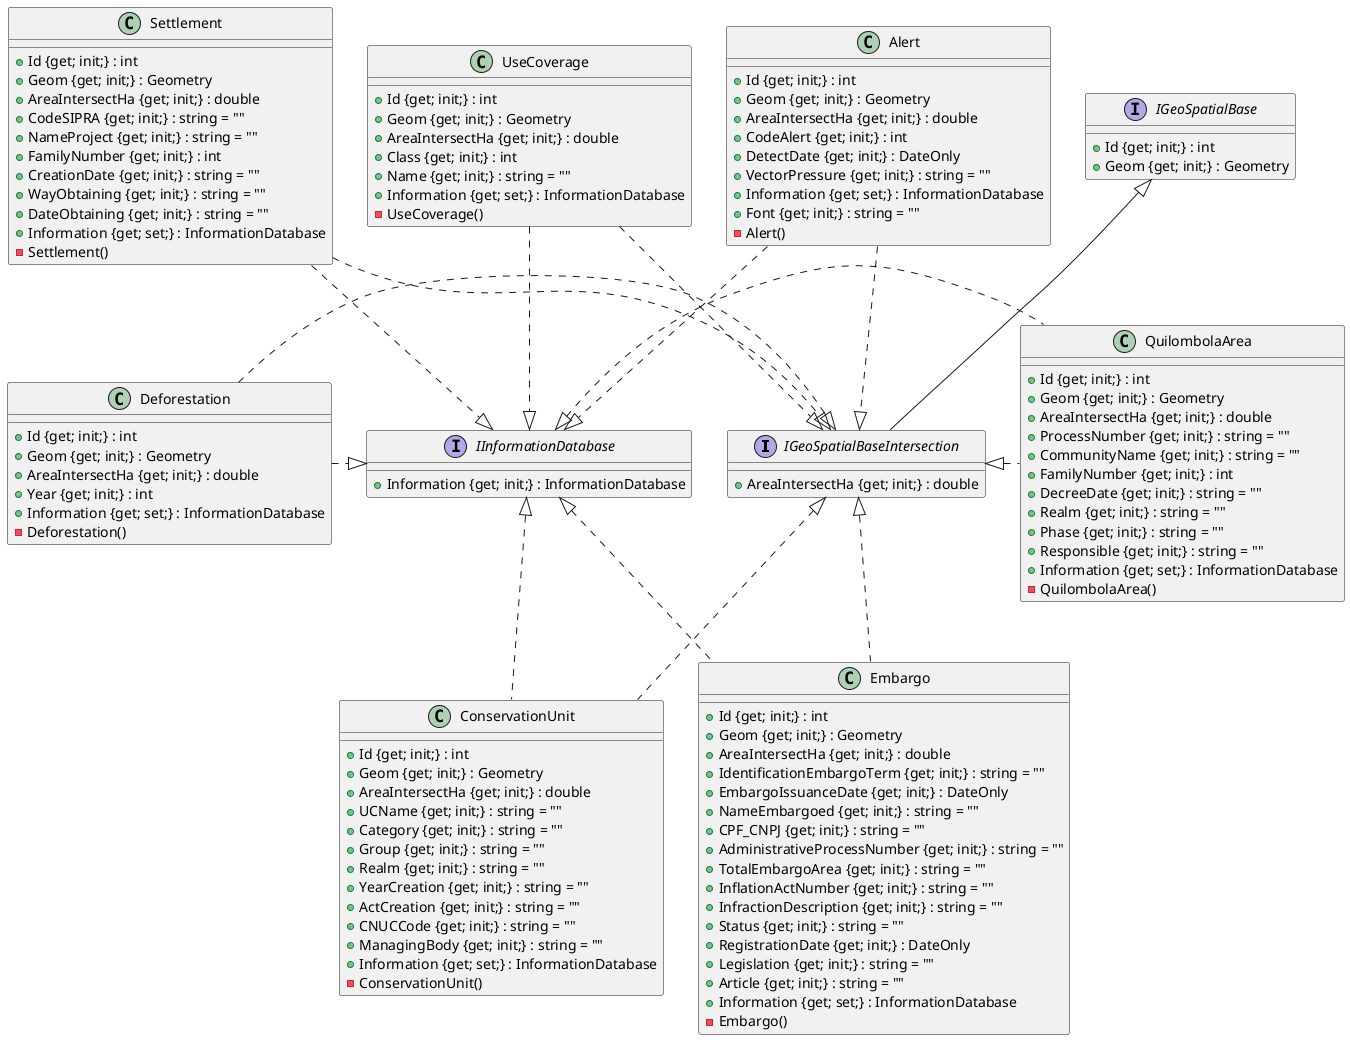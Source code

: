 @startuml

interface IGeoSpatialBaseIntersection extends IGeoSpatialBase {
    {method} +AreaIntersectHa {get; init;} : double
}

interface IGeoSpatialBase {
    {method} +Id {get; init;} : int
    {method} +Geom {get; init;} : Geometry
}

interface IInformationDatabase {
    {method} +Information {get; init;} : InformationDatabase
}

class Deforestation {
    {method} +Id {get; init;} : int
    {method} +Geom {get; init;} : Geometry
    {method} +AreaIntersectHa {get; init;} : double
    {method} +Year {get; init;} : int
    {method} +Information {get; set;} : InformationDatabase
    {method} -Deforestation()
}

class Settlement {
    {method} +Id {get; init;} : int
    {method} +Geom {get; init;} : Geometry
    {method} +AreaIntersectHa {get; init;} : double
    {method} +CodeSIPRA {get; init;} : string = ""
    {method} +NameProject {get; init;} : string = ""
    {method} +FamilyNumber {get; init;} : int
    {method} +CreationDate {get; init;} : string = ""
    {method} +WayObtaining {get; init;} : string = ""
    {method} +DateObtaining {get; init;} : string = ""
    {method} +Information {get; set;} : InformationDatabase
    {method} -Settlement()
}

class ConservationUnit{
    {method} +Id {get; init;} : int
    {method} +Geom {get; init;} : Geometry
    {method} +AreaIntersectHa {get; init;} : double
    {method} +UCName {get; init;} : string = ""
    {method} +Category {get; init;} : string = ""
    {method} +Group {get; init;} : string = ""
    {method} +Realm {get; init;} : string = ""
    {method} +YearCreation {get; init;} : string = ""
    {method} +ActCreation {get; init;} : string = ""
    {method} +CNUCCode {get; init;} : string = ""
    {method} +ManagingBody {get; init;} : string = ""
    {method} +Information {get; set;} : InformationDatabase
    {method} -ConservationUnit()
}

class QuilombolaArea {
    {method} +Id {get; init;} : int
    {method} +Geom {get; init;} : Geometry
    {method} +AreaIntersectHa {get; init;} : double
    {method} +ProcessNumber {get; init;} : string = ""
    {method} +CommunityName {get; init;} : string = ""
    {method} +FamilyNumber {get; init;} : int
    {method} +DecreeDate {get; init;} : string = ""
    {method} +Realm {get; init;} : string = ""
    {method} +Phase {get; init;} : string = ""
    {method} +Responsible {get; init;} : string = ""
    {method} +Information {get; set;} : InformationDatabase
    {method} -QuilombolaArea()
}

class UseCoverage {
    {method} +Id {get; init;} : int
    {method} +Geom {get; init;} : Geometry
    {method} +AreaIntersectHa {get; init;} : double
    {method} +Class {get; init;} : int
    {method} +Name {get; init;} : string = ""
    {method} +Information {get; set;} : InformationDatabase
    {method} -UseCoverage()
}

class Embargo {
    {method} +Id {get; init;} : int
    {method} +Geom {get; init;} : Geometry
    {method} +AreaIntersectHa {get; init;} : double
    {method} +IdentificationEmbargoTerm {get; init;} : string = ""
    {method} +EmbargoIssuanceDate {get; init;} : DateOnly
    {method} +NameEmbargoed {get; init;} : string = ""
    {method} +CPF_CNPJ {get; init;} : string = ""
    {method} +AdministrativeProcessNumber {get; init;} : string = ""
    {method} +TotalEmbargoArea {get; init;} : string = ""
    {method} +InflationActNumber {get; init;} : string = ""
    {method} +InfractionDescription {get; init;} : string = ""
    {method} +Status {get; init;} : string = ""
    {method} +RegistrationDate {get; init;} : DateOnly
    {method} +Legislation {get; init;} : string = ""
    {method} +Article {get; init;} : string = ""
    {method} +Information {get; set;} : InformationDatabase
    {method} -Embargo()
}

class Alert {
    {method} +Id {get; init;} : int
    {method} +Geom {get; init;} : Geometry
    {method} +AreaIntersectHa {get; init;} : double
    {method} +CodeAlert {get; init;} : int
    {method} +DetectDate {get; init;} : DateOnly
    {method} +VectorPressure {get; init;} : string = ""
    {method} +Information {get; set;} : InformationDatabase
    {method} +Font {get; init;} : string = ""
    {method} -Alert()
}

Embargo ..up|> IGeoSpatialBaseIntersection 
Deforestation ..right|> IGeoSpatialBaseIntersection
ConservationUnit ..up|> IGeoSpatialBaseIntersection
Settlement ..|> IGeoSpatialBaseIntersection
QuilombolaArea ..left|> IGeoSpatialBaseIntersection
UseCoverage ..|> IGeoSpatialBaseIntersection
Alert ..|> IGeoSpatialBaseIntersection

Embargo ..up|> IInformationDatabase 
Deforestation ..right|> IInformationDatabase
ConservationUnit ..up|> IInformationDatabase
Settlement ..|> IInformationDatabase
QuilombolaArea ..left|> IInformationDatabase
UseCoverage ..|> IInformationDatabase
Alert ..|> IInformationDatabase

@enduml
